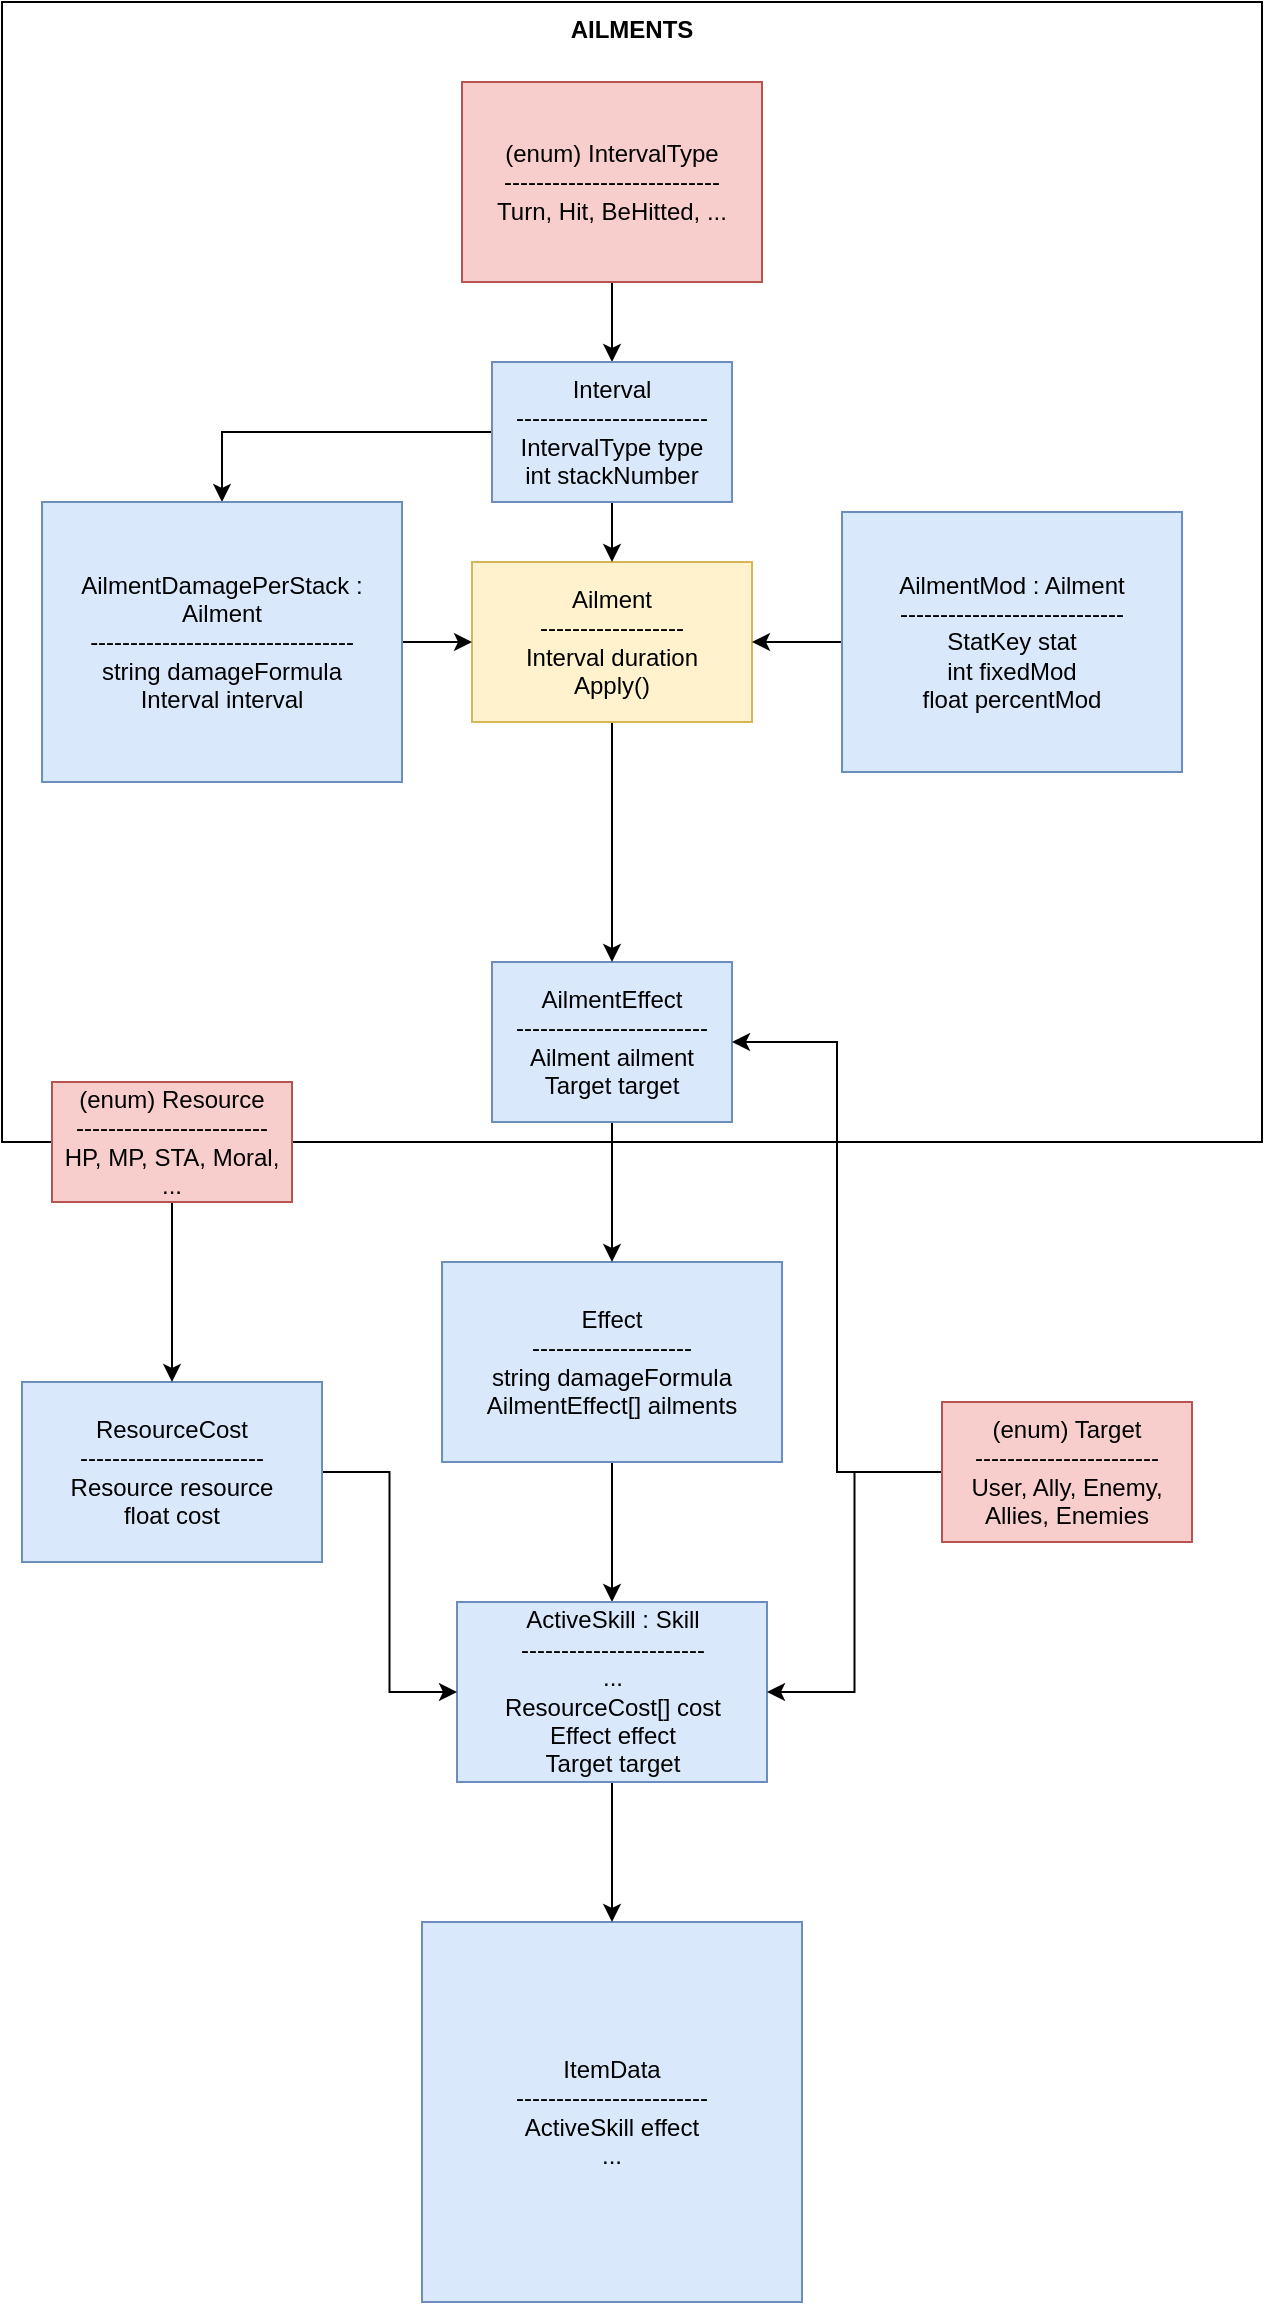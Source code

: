 <mxfile version="26.0.4">
  <diagram name="Página-1" id="zJ56cZsjlUKfXEC5Kj2j">
    <mxGraphModel dx="1678" dy="2048" grid="1" gridSize="10" guides="1" tooltips="1" connect="1" arrows="1" fold="1" page="1" pageScale="1" pageWidth="827" pageHeight="1169" math="0" shadow="0">
      <root>
        <mxCell id="0" />
        <mxCell id="1" parent="0" />
        <mxCell id="yd0dgCso6gJ8eS-wFUj3-20" value="&lt;b&gt;AILMENTS&lt;/b&gt;" style="whiteSpace=wrap;html=1;fillColor=none;horizontal=1;verticalAlign=top;" vertex="1" parent="1">
          <mxGeometry x="120" y="-260" width="630" height="570" as="geometry" />
        </mxCell>
        <mxCell id="B-cx07S0kDvq5DFkw6KN-1" value="ItemData&lt;div&gt;------------------------&lt;/div&gt;&lt;div&gt;ActiveSkill effect&lt;/div&gt;&lt;div&gt;...&lt;/div&gt;" style="whiteSpace=wrap;html=1;aspect=fixed;fillColor=#dae8fc;strokeColor=#6c8ebf;" parent="1" vertex="1">
          <mxGeometry x="330" y="700" width="190" height="190" as="geometry" />
        </mxCell>
        <mxCell id="B-cx07S0kDvq5DFkw6KN-13" style="edgeStyle=orthogonalEdgeStyle;rounded=0;orthogonalLoop=1;jettySize=auto;html=1;entryX=0.5;entryY=0;entryDx=0;entryDy=0;" parent="1" source="B-cx07S0kDvq5DFkw6KN-3" target="B-cx07S0kDvq5DFkw6KN-7" edge="1">
          <mxGeometry relative="1" as="geometry" />
        </mxCell>
        <mxCell id="B-cx07S0kDvq5DFkw6KN-3" value="Effect&lt;div&gt;--------------------&lt;/div&gt;&lt;div&gt;string damageFormula&lt;/div&gt;&lt;div&gt;AilmentEffect[] ailments&lt;/div&gt;" style="rounded=0;whiteSpace=wrap;html=1;fillColor=#dae8fc;strokeColor=#6c8ebf;" parent="1" vertex="1">
          <mxGeometry x="340" y="370" width="170" height="100" as="geometry" />
        </mxCell>
        <mxCell id="B-cx07S0kDvq5DFkw6KN-5" style="edgeStyle=orthogonalEdgeStyle;rounded=0;orthogonalLoop=1;jettySize=auto;html=1;entryX=0.5;entryY=0;entryDx=0;entryDy=0;" parent="1" source="B-cx07S0kDvq5DFkw6KN-4" target="B-cx07S0kDvq5DFkw6KN-3" edge="1">
          <mxGeometry relative="1" as="geometry" />
        </mxCell>
        <mxCell id="B-cx07S0kDvq5DFkw6KN-4" value="AilmentEffect&lt;div&gt;------------------------&lt;/div&gt;&lt;div&gt;Ailment ailment&lt;/div&gt;&lt;div&gt;Target target&lt;/div&gt;" style="rounded=0;whiteSpace=wrap;html=1;fillColor=#dae8fc;strokeColor=#6c8ebf;" parent="1" vertex="1">
          <mxGeometry x="365" y="220" width="120" height="80" as="geometry" />
        </mxCell>
        <mxCell id="B-cx07S0kDvq5DFkw6KN-12" style="edgeStyle=orthogonalEdgeStyle;rounded=0;orthogonalLoop=1;jettySize=auto;html=1;entryX=0.5;entryY=0;entryDx=0;entryDy=0;" parent="1" source="B-cx07S0kDvq5DFkw6KN-7" target="B-cx07S0kDvq5DFkw6KN-1" edge="1">
          <mxGeometry relative="1" as="geometry" />
        </mxCell>
        <mxCell id="B-cx07S0kDvq5DFkw6KN-7" value="ActiveSkill : Skill&lt;div&gt;-----------------------&lt;/div&gt;&lt;div&gt;...&lt;/div&gt;&lt;div&gt;ResourceCost[] cost&lt;/div&gt;&lt;div&gt;Effect effect&lt;/div&gt;&lt;div&gt;Target target&lt;/div&gt;" style="rounded=0;whiteSpace=wrap;html=1;fillColor=#dae8fc;strokeColor=#6c8ebf;" parent="1" vertex="1">
          <mxGeometry x="347.5" y="540" width="155" height="90" as="geometry" />
        </mxCell>
        <mxCell id="B-cx07S0kDvq5DFkw6KN-11" style="edgeStyle=orthogonalEdgeStyle;rounded=0;orthogonalLoop=1;jettySize=auto;html=1;entryX=0;entryY=0.5;entryDx=0;entryDy=0;" parent="1" source="B-cx07S0kDvq5DFkw6KN-8" target="B-cx07S0kDvq5DFkw6KN-7" edge="1">
          <mxGeometry relative="1" as="geometry" />
        </mxCell>
        <mxCell id="B-cx07S0kDvq5DFkw6KN-8" value="ResourceCost&lt;div&gt;-----------------------&lt;/div&gt;&lt;div&gt;Resource resource&lt;/div&gt;&lt;div&gt;float cost&lt;/div&gt;" style="rounded=0;whiteSpace=wrap;html=1;fillColor=#dae8fc;strokeColor=#6c8ebf;" parent="1" vertex="1">
          <mxGeometry x="130" y="430" width="150" height="90" as="geometry" />
        </mxCell>
        <mxCell id="B-cx07S0kDvq5DFkw6KN-10" style="edgeStyle=orthogonalEdgeStyle;rounded=0;orthogonalLoop=1;jettySize=auto;html=1;entryX=0.5;entryY=0;entryDx=0;entryDy=0;" parent="1" source="B-cx07S0kDvq5DFkw6KN-9" target="B-cx07S0kDvq5DFkw6KN-8" edge="1">
          <mxGeometry relative="1" as="geometry" />
        </mxCell>
        <mxCell id="B-cx07S0kDvq5DFkw6KN-9" value="(enum) Resource&lt;div&gt;------------------------&lt;/div&gt;&lt;div&gt;HP, MP, STA, Moral, ...&lt;/div&gt;" style="rounded=0;whiteSpace=wrap;html=1;fillColor=#f8cecc;strokeColor=#b85450;" parent="1" vertex="1">
          <mxGeometry x="145" y="280" width="120" height="60" as="geometry" />
        </mxCell>
        <mxCell id="yd0dgCso6gJ8eS-wFUj3-25" style="edgeStyle=orthogonalEdgeStyle;rounded=0;orthogonalLoop=1;jettySize=auto;html=1;entryX=1;entryY=0.5;entryDx=0;entryDy=0;" edge="1" parent="1" source="yd0dgCso6gJ8eS-wFUj3-1" target="B-cx07S0kDvq5DFkw6KN-7">
          <mxGeometry relative="1" as="geometry" />
        </mxCell>
        <mxCell id="yd0dgCso6gJ8eS-wFUj3-26" style="edgeStyle=orthogonalEdgeStyle;rounded=0;orthogonalLoop=1;jettySize=auto;html=1;exitX=0;exitY=0.5;exitDx=0;exitDy=0;entryX=1;entryY=0.5;entryDx=0;entryDy=0;" edge="1" parent="1" source="yd0dgCso6gJ8eS-wFUj3-1" target="B-cx07S0kDvq5DFkw6KN-4">
          <mxGeometry relative="1" as="geometry" />
        </mxCell>
        <mxCell id="yd0dgCso6gJ8eS-wFUj3-1" value="(enum) Target&lt;div&gt;-----------------------&lt;/div&gt;&lt;div&gt;User, Ally, Enemy, Allies, Enemies&lt;/div&gt;" style="rounded=0;whiteSpace=wrap;html=1;fillColor=#f8cecc;strokeColor=#b85450;" vertex="1" parent="1">
          <mxGeometry x="590" y="440" width="125" height="70" as="geometry" />
        </mxCell>
        <mxCell id="yd0dgCso6gJ8eS-wFUj3-21" style="edgeStyle=none;rounded=0;orthogonalLoop=1;jettySize=auto;html=1;entryX=0.5;entryY=0;entryDx=0;entryDy=0;" edge="1" parent="1" source="yd0dgCso6gJ8eS-wFUj3-2" target="B-cx07S0kDvq5DFkw6KN-4">
          <mxGeometry relative="1" as="geometry" />
        </mxCell>
        <mxCell id="yd0dgCso6gJ8eS-wFUj3-2" value="Ailment&lt;div&gt;------------------&lt;/div&gt;&lt;div&gt;Interval duration&lt;/div&gt;&lt;div&gt;Apply()&lt;/div&gt;" style="rounded=0;whiteSpace=wrap;html=1;fillColor=#fff2cc;strokeColor=#d6b656;" vertex="1" parent="1">
          <mxGeometry x="355" y="20" width="140" height="80" as="geometry" />
        </mxCell>
        <mxCell id="yd0dgCso6gJ8eS-wFUj3-33" style="edgeStyle=orthogonalEdgeStyle;rounded=0;orthogonalLoop=1;jettySize=auto;html=1;entryX=0.5;entryY=0;entryDx=0;entryDy=0;" edge="1" parent="1" source="yd0dgCso6gJ8eS-wFUj3-9" target="yd0dgCso6gJ8eS-wFUj3-10">
          <mxGeometry relative="1" as="geometry" />
        </mxCell>
        <mxCell id="yd0dgCso6gJ8eS-wFUj3-9" value="(enum) IntervalType&lt;div&gt;---------------------------&lt;/div&gt;&lt;div&gt;Turn, Hit, BeHitted, ...&lt;/div&gt;" style="rounded=0;whiteSpace=wrap;html=1;fillColor=#f8cecc;strokeColor=#b85450;" vertex="1" parent="1">
          <mxGeometry x="350" y="-220" width="150" height="100" as="geometry" />
        </mxCell>
        <mxCell id="yd0dgCso6gJ8eS-wFUj3-31" style="edgeStyle=orthogonalEdgeStyle;rounded=0;orthogonalLoop=1;jettySize=auto;html=1;entryX=0.5;entryY=0;entryDx=0;entryDy=0;" edge="1" parent="1" source="yd0dgCso6gJ8eS-wFUj3-10" target="yd0dgCso6gJ8eS-wFUj3-3">
          <mxGeometry relative="1" as="geometry" />
        </mxCell>
        <mxCell id="yd0dgCso6gJ8eS-wFUj3-32" style="edgeStyle=orthogonalEdgeStyle;rounded=0;orthogonalLoop=1;jettySize=auto;html=1;entryX=0.5;entryY=0;entryDx=0;entryDy=0;" edge="1" parent="1" source="yd0dgCso6gJ8eS-wFUj3-10" target="yd0dgCso6gJ8eS-wFUj3-2">
          <mxGeometry relative="1" as="geometry" />
        </mxCell>
        <mxCell id="yd0dgCso6gJ8eS-wFUj3-10" value="Interval&lt;div&gt;------------------------&lt;/div&gt;&lt;div&gt;IntervalType type&lt;/div&gt;&lt;div&gt;int stackNumber&lt;/div&gt;" style="rounded=0;whiteSpace=wrap;html=1;fillColor=#dae8fc;strokeColor=#6c8ebf;" vertex="1" parent="1">
          <mxGeometry x="365" y="-80" width="120" height="70" as="geometry" />
        </mxCell>
        <mxCell id="yd0dgCso6gJ8eS-wFUj3-27" style="edgeStyle=none;rounded=0;orthogonalLoop=1;jettySize=auto;html=1;entryX=0;entryY=0.5;entryDx=0;entryDy=0;" edge="1" parent="1" source="yd0dgCso6gJ8eS-wFUj3-3" target="yd0dgCso6gJ8eS-wFUj3-2">
          <mxGeometry relative="1" as="geometry" />
        </mxCell>
        <mxCell id="yd0dgCso6gJ8eS-wFUj3-3" value="AilmentDamagePerStack : Ailment&lt;div&gt;---------------------------------&lt;/div&gt;&lt;div&gt;string damageFormula&lt;/div&gt;&lt;div&gt;Interval interval&lt;/div&gt;" style="rounded=0;whiteSpace=wrap;html=1;fillColor=#dae8fc;strokeColor=#6c8ebf;" vertex="1" parent="1">
          <mxGeometry x="140" y="-10" width="180" height="140" as="geometry" />
        </mxCell>
        <mxCell id="yd0dgCso6gJ8eS-wFUj3-28" style="edgeStyle=none;rounded=0;orthogonalLoop=1;jettySize=auto;html=1;entryX=1;entryY=0.5;entryDx=0;entryDy=0;" edge="1" parent="1" source="yd0dgCso6gJ8eS-wFUj3-6" target="yd0dgCso6gJ8eS-wFUj3-2">
          <mxGeometry relative="1" as="geometry" />
        </mxCell>
        <mxCell id="yd0dgCso6gJ8eS-wFUj3-6" value="AilmentMod : Ailment&lt;div&gt;----------------------------&lt;/div&gt;&lt;div&gt;StatKey stat&lt;/div&gt;&lt;div&gt;int fixedMod&lt;/div&gt;&lt;div&gt;float percentMod&lt;/div&gt;" style="rounded=0;whiteSpace=wrap;html=1;fillColor=#dae8fc;strokeColor=#6c8ebf;" vertex="1" parent="1">
          <mxGeometry x="540" y="-5" width="170" height="130" as="geometry" />
        </mxCell>
      </root>
    </mxGraphModel>
  </diagram>
</mxfile>
